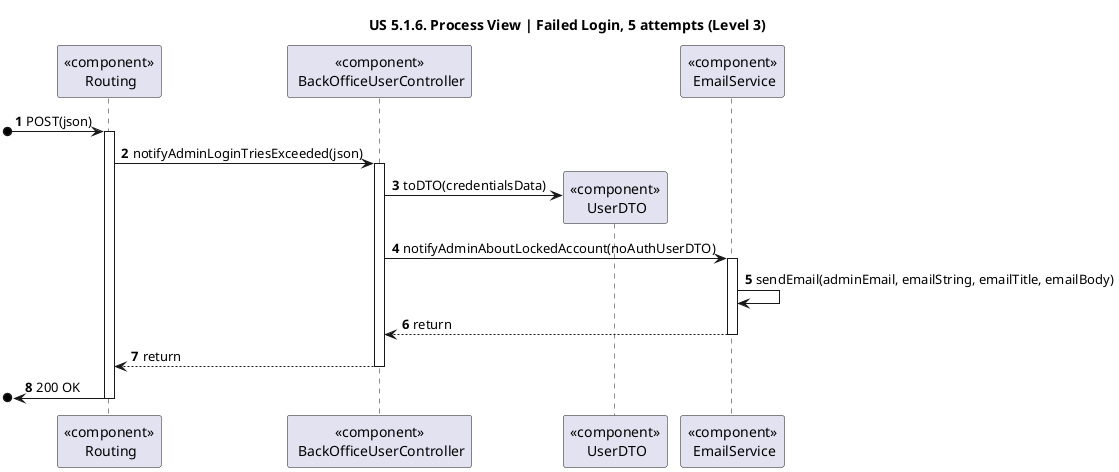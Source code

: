 @startuml
'https://plantuml.com/sequence-diagram

title "US 5.1.6. Process View | Failed Login, 5 attempts (Level 3)"

autonumber

participant "<<component>>\n Routing" as ROUTE
participant "<<component>>\n BackOfficeUserController" as CONTROL

participant "<<component>>\n UserDTO" as UserDTO

participant "<<component>>\n EmailService" as EMAILServ

[o-> ROUTE : POST(json)
activate ROUTE

ROUTE -> CONTROL : notifyAdminLoginTriesExceeded(json)
activate CONTROL

CONTROL -> UserDTO** : toDTO(credentialsData)

CONTROL -> EMAILServ : notifyAdminAboutLockedAccount(noAuthUserDTO)
activate EMAILServ

EMAILServ -> EMAILServ : sendEmail(adminEmail, emailString, emailTitle, emailBody)

EMAILServ --> CONTROL : return
deactivate EMAILServ

CONTROL --> ROUTE : return
deactivate CONTROL

[o<- ROUTE : 200 OK
deactivate ROUTE

@enduml